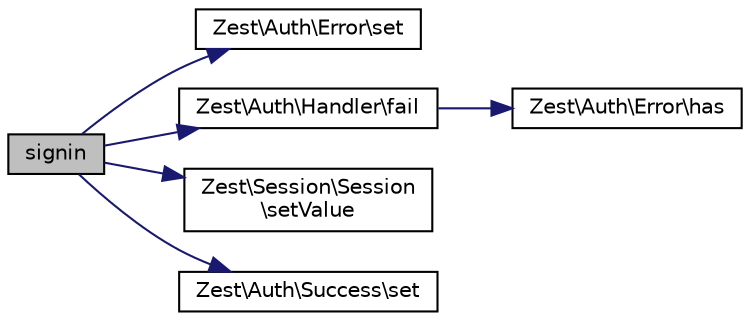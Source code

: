 digraph "signin"
{
  edge [fontname="Helvetica",fontsize="10",labelfontname="Helvetica",labelfontsize="10"];
  node [fontname="Helvetica",fontsize="10",shape=record];
  rankdir="LR";
  Node0 [label="signin",height=0.2,width=0.4,color="black", fillcolor="grey75", style="filled", fontcolor="black"];
  Node0 -> Node1 [color="midnightblue",fontsize="10",style="solid",fontname="Helvetica"];
  Node1 [label="Zest\\Auth\\Error\\set",height=0.2,width=0.4,color="black", fillcolor="white", style="filled",URL="$class_zest_1_1_auth_1_1_error.html#af8908a25550c971e719a2243b130d80b"];
  Node0 -> Node2 [color="midnightblue",fontsize="10",style="solid",fontname="Helvetica"];
  Node2 [label="Zest\\Auth\\Handler\\fail",height=0.2,width=0.4,color="black", fillcolor="white", style="filled",URL="$class_zest_1_1_auth_1_1_handler.html#ac59dac7398e43cca6e7a717ac210c750"];
  Node2 -> Node3 [color="midnightblue",fontsize="10",style="solid",fontname="Helvetica"];
  Node3 [label="Zest\\Auth\\Error\\has",height=0.2,width=0.4,color="black", fillcolor="white", style="filled",URL="$class_zest_1_1_auth_1_1_error.html#a9db60e5b2881ca151b1780e9a4e08560"];
  Node0 -> Node4 [color="midnightblue",fontsize="10",style="solid",fontname="Helvetica"];
  Node4 [label="Zest\\Session\\Session\l\\setValue",height=0.2,width=0.4,color="black", fillcolor="white", style="filled",URL="$class_zest_1_1_session_1_1_session.html#a5d3c77dc00e3090cbd79986dc2c4d841"];
  Node0 -> Node5 [color="midnightblue",fontsize="10",style="solid",fontname="Helvetica"];
  Node5 [label="Zest\\Auth\\Success\\set",height=0.2,width=0.4,color="black", fillcolor="white", style="filled",URL="$class_zest_1_1_auth_1_1_success.html#ac81810b0f33b5e9d34a92bafd04fd85c"];
}
